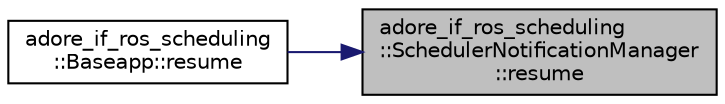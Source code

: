 digraph "adore_if_ros_scheduling::SchedulerNotificationManager::resume"
{
 // LATEX_PDF_SIZE
  edge [fontname="Helvetica",fontsize="10",labelfontname="Helvetica",labelfontsize="10"];
  node [fontname="Helvetica",fontsize="10",shape=record];
  rankdir="RL";
  Node1 [label="adore_if_ros_scheduling\l::SchedulerNotificationManager\l::resume",height=0.2,width=0.4,color="black", fillcolor="grey75", style="filled", fontcolor="black",tooltip=" "];
  Node1 -> Node2 [dir="back",color="midnightblue",fontsize="10",style="solid",fontname="Helvetica"];
  Node2 [label="adore_if_ros_scheduling\l::Baseapp::resume",height=0.2,width=0.4,color="black", fillcolor="white", style="filled",URL="$classadore__if__ros__scheduling_1_1Baseapp.html#a192a420bc275690b1b640b7336b40566",tooltip=" "];
}
